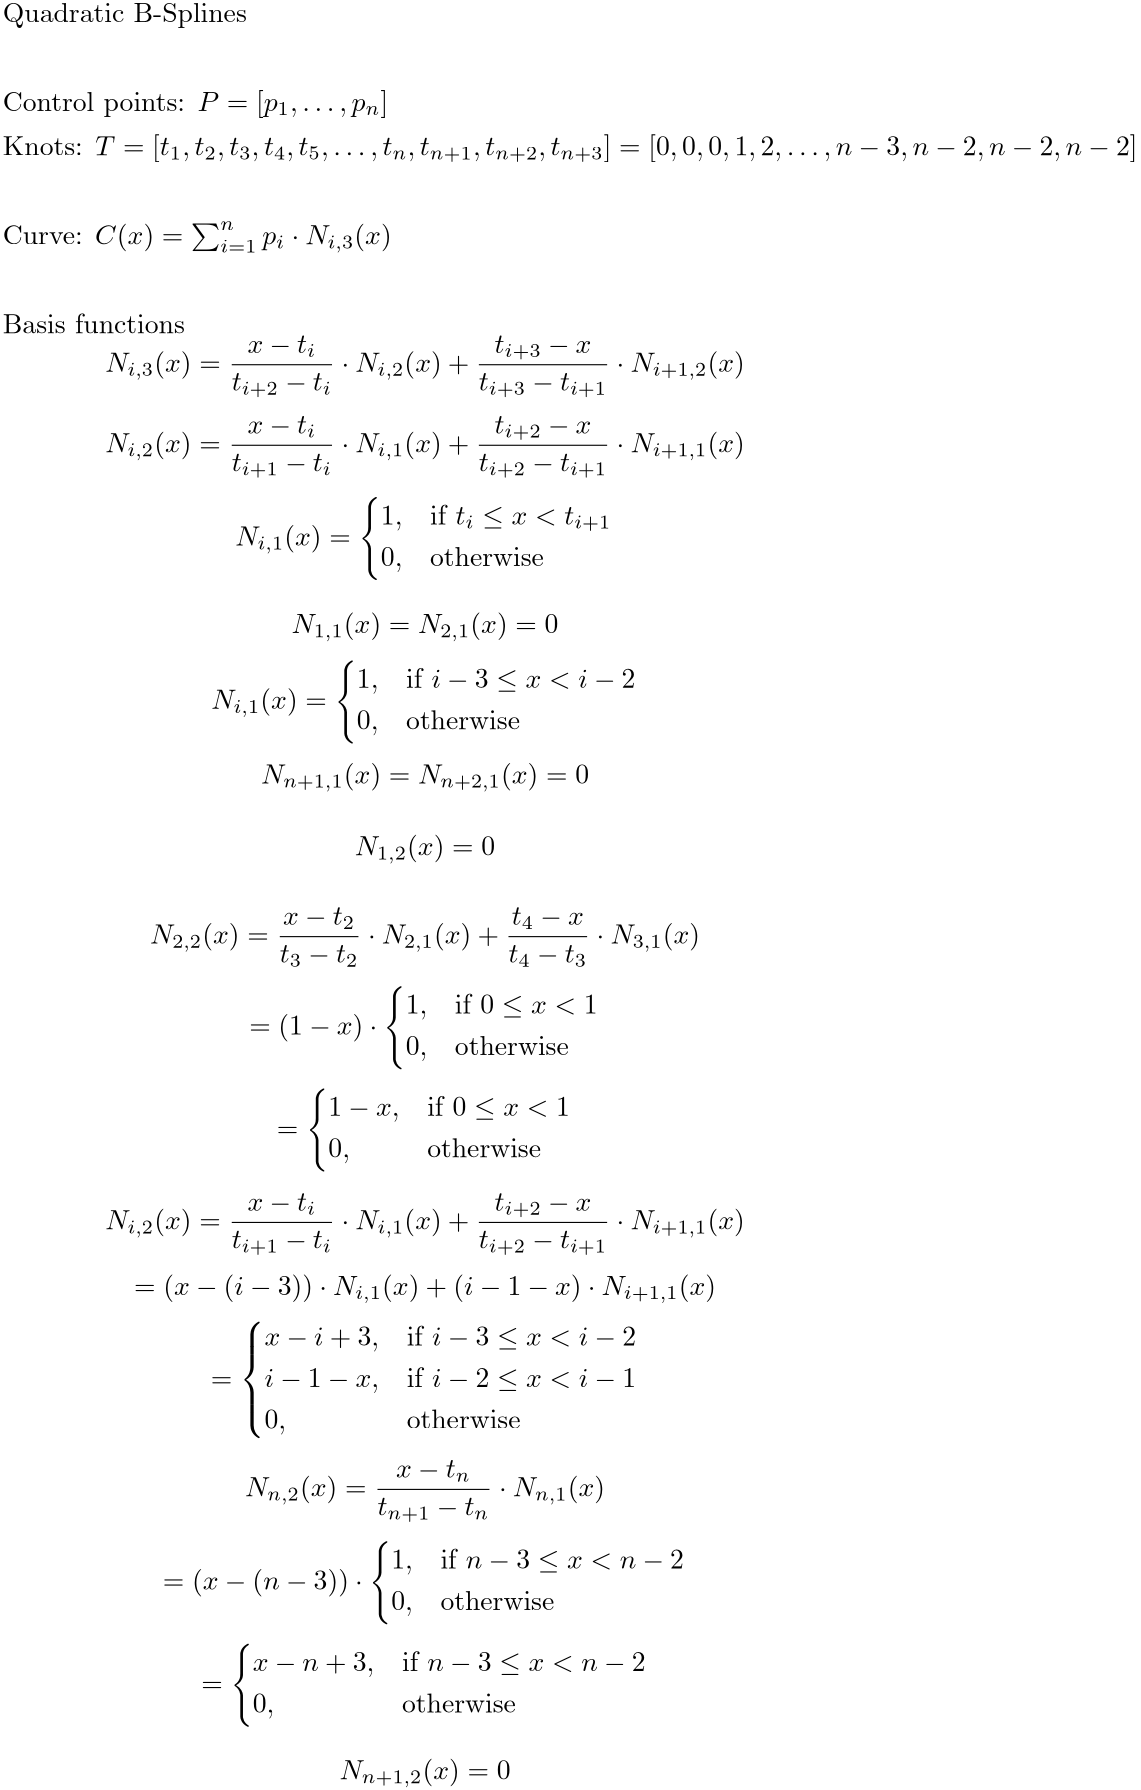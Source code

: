 <?xml version="1.0"?>
<!DOCTYPE ipe SYSTEM "ipe.dtd">
<ipe version="70005" creator="Ipe 7.1.4">
<info created="D:20150729222736" modified="D:20150729222736"/>
<preamble>\usepackage{mathtools}</preamble>
<ipestyle name="basic">
<symbol name="arrow/arc(spx)">
<path stroke="sym-stroke" fill="sym-stroke" pen="sym-pen">
0 0 m
-1 0.333 l
-1 -0.333 l
h
</path>
</symbol>
<symbol name="arrow/farc(spx)">
<path stroke="sym-stroke" fill="white" pen="sym-pen">
0 0 m
-1 0.333 l
-1 -0.333 l
h
</path>
</symbol>
<symbol name="mark/circle(sx)" transformations="translations">
<path fill="sym-stroke">
0.6 0 0 0.6 0 0 e
0.4 0 0 0.4 0 0 e
</path>
</symbol>
<symbol name="mark/disk(sx)" transformations="translations">
<path fill="sym-stroke">
0.6 0 0 0.6 0 0 e
</path>
</symbol>
<symbol name="mark/fdisk(sfx)" transformations="translations">
<group>
<path fill="sym-fill">
0.5 0 0 0.5 0 0 e
</path>
<path fill="sym-stroke" fillrule="eofill">
0.6 0 0 0.6 0 0 e
0.4 0 0 0.4 0 0 e
</path>
</group>
</symbol>
<symbol name="mark/box(sx)" transformations="translations">
<path fill="sym-stroke" fillrule="eofill">
-0.6 -0.6 m
0.6 -0.6 l
0.6 0.6 l
-0.6 0.6 l
h
-0.4 -0.4 m
0.4 -0.4 l
0.4 0.4 l
-0.4 0.4 l
h
</path>
</symbol>
<symbol name="mark/square(sx)" transformations="translations">
<path fill="sym-stroke">
-0.6 -0.6 m
0.6 -0.6 l
0.6 0.6 l
-0.6 0.6 l
h
</path>
</symbol>
<symbol name="mark/fsquare(sfx)" transformations="translations">
<group>
<path fill="sym-fill">
-0.5 -0.5 m
0.5 -0.5 l
0.5 0.5 l
-0.5 0.5 l
h
</path>
<path fill="sym-stroke" fillrule="eofill">
-0.6 -0.6 m
0.6 -0.6 l
0.6 0.6 l
-0.6 0.6 l
h
-0.4 -0.4 m
0.4 -0.4 l
0.4 0.4 l
-0.4 0.4 l
h
</path>
</group>
</symbol>
<symbol name="mark/cross(sx)" transformations="translations">
<group>
<path fill="sym-stroke">
-0.43 -0.57 m
0.57 0.43 l
0.43 0.57 l
-0.57 -0.43 l
h
</path>
<path fill="sym-stroke">
-0.43 0.57 m
0.57 -0.43 l
0.43 -0.57 l
-0.57 0.43 l
h
</path>
</group>
</symbol>
<symbol name="arrow/fnormal(spx)">
<path stroke="sym-stroke" fill="white" pen="sym-pen">
0 0 m
-1 0.333 l
-1 -0.333 l
h
</path>
</symbol>
<symbol name="arrow/pointed(spx)">
<path stroke="sym-stroke" fill="sym-stroke" pen="sym-pen">
0 0 m
-1 0.333 l
-0.8 0 l
-1 -0.333 l
h
</path>
</symbol>
<symbol name="arrow/fpointed(spx)">
<path stroke="sym-stroke" fill="white" pen="sym-pen">
0 0 m
-1 0.333 l
-0.8 0 l
-1 -0.333 l
h
</path>
</symbol>
<symbol name="arrow/linear(spx)">
<path stroke="sym-stroke" pen="sym-pen">
-1 0.333 m
0 0 l
-1 -0.333 l
</path>
</symbol>
<symbol name="arrow/fdouble(spx)">
<path stroke="sym-stroke" fill="white" pen="sym-pen">
0 0 m
-1 0.333 l
-1 -0.333 l
h
-1 0 m
-2 0.333 l
-2 -0.333 l
h
</path>
</symbol>
<symbol name="arrow/double(spx)">
<path stroke="sym-stroke" fill="sym-stroke" pen="sym-pen">
0 0 m
-1 0.333 l
-1 -0.333 l
h
-1 0 m
-2 0.333 l
-2 -0.333 l
h
</path>
</symbol>
<pen name="heavier" value="0.8"/>
<pen name="fat" value="1.2"/>
<pen name="ultrafat" value="2"/>
<symbolsize name="large" value="5"/>
<symbolsize name="small" value="2"/>
<symbolsize name="tiny" value="1.1"/>
<arrowsize name="large" value="10"/>
<arrowsize name="small" value="5"/>
<arrowsize name="tiny" value="3"/>
<color name="red" value="1 0 0"/>
<color name="green" value="0 1 0"/>
<color name="blue" value="0 0 1"/>
<color name="yellow" value="1 1 0"/>
<color name="orange" value="1 0.647 0"/>
<color name="gold" value="1 0.843 0"/>
<color name="purple" value="0.627 0.125 0.941"/>
<color name="gray" value="0.745"/>
<color name="brown" value="0.647 0.165 0.165"/>
<color name="navy" value="0 0 0.502"/>
<color name="pink" value="1 0.753 0.796"/>
<color name="seagreen" value="0.18 0.545 0.341"/>
<color name="turquoise" value="0.251 0.878 0.816"/>
<color name="violet" value="0.933 0.51 0.933"/>
<color name="darkblue" value="0 0 0.545"/>
<color name="darkcyan" value="0 0.545 0.545"/>
<color name="darkgray" value="0.663"/>
<color name="darkgreen" value="0 0.392 0"/>
<color name="darkmagenta" value="0.545 0 0.545"/>
<color name="darkorange" value="1 0.549 0"/>
<color name="darkred" value="0.545 0 0"/>
<color name="lightblue" value="0.678 0.847 0.902"/>
<color name="lightcyan" value="0.878 1 1"/>
<color name="lightgray" value="0.827"/>
<color name="lightgreen" value="0.565 0.933 0.565"/>
<color name="lightyellow" value="1 1 0.878"/>
<dashstyle name="dashed" value="[4] 0"/>
<dashstyle name="dotted" value="[1 3] 0"/>
<dashstyle name="dash dotted" value="[4 2 1 2] 0"/>
<dashstyle name="dash dot dotted" value="[4 2 1 2 1 2] 0"/>
<textsize name="large" value="\large"/>
<textsize name="Large" value="\Large"/>
<textsize name="LARGE" value="\LARGE"/>
<textsize name="huge" value="\huge"/>
<textsize name="Huge" value="\Huge"/>
<textsize name="small" value="\small"/>
<textsize name="footnote" value="\footnotesize"/>
<textsize name="tiny" value="\tiny"/>
<textstyle name="center" begin="\begin{center}" end="\end{center}"/>
<textstyle name="itemize" begin="\begin{itemize}" end="\end{itemize}"/>
<textstyle name="item" begin="\begin{itemize}\item{}" end="\end{itemize}"/>
<gridsize name="4 pts" value="4"/>
<gridsize name="8 pts (~3 mm)" value="8"/>
<gridsize name="16 pts (~6 mm)" value="16"/>
<gridsize name="32 pts (~12 mm)" value="32"/>
<gridsize name="10 pts (~3.5 mm)" value="10"/>
<gridsize name="20 pts (~7 mm)" value="20"/>
<gridsize name="14 pts (~5 mm)" value="14"/>
<gridsize name="28 pts (~10 mm)" value="28"/>
<gridsize name="56 pts (~20 mm)" value="56"/>
<anglesize name="90 deg" value="90"/>
<anglesize name="60 deg" value="60"/>
<anglesize name="45 deg" value="45"/>
<anglesize name="30 deg" value="30"/>
<anglesize name="22.5 deg" value="22.5"/>
<tiling name="falling" angle="-60" step="4" width="1"/>
<tiling name="rising" angle="30" step="4" width="1"/>
</ipestyle>
<page>
<layer name="alpha"/>
<view layers="alpha" active="alpha"/>
<text layer="alpha" transformations="translations" pos="16 816" stroke="black" type="label" width="87.948" height="6.926" depth="1.93" valign="baseline">Quadratic B-Splines</text>
<text transformations="translations" pos="16 784" stroke="black" type="label" width="138.753" height="7.473" depth="2.49" valign="baseline">$\textrm{Control points: } P = [p_1, \dots, p_n]$</text>
<text transformations="translations" pos="16 768" stroke="black" type="label" width="408.51" height="7.473" depth="2.49" valign="baseline">Knots: $T = [t_1, t_2, t_3, t_4, t_5, \dots, t_{n}, t_{n+1}, t_{n+2}, t_{n+3}] = [0,0,0,1,2,\dots, n-3,n-2,n-2,n-2]$</text>
<text transformations="translations" pos="16 736" stroke="black" type="label" width="140.002" height="8.011" depth="2.99" valign="baseline">Curve: $C(x) = \sum_{i=1}^n p_i \cdot N_{i,3}(x)$</text>
<text transformations="translations" pos="16 704" stroke="black" type="label" width="65.615" height="6.918" depth="0" valign="baseline">Basis functions</text>
<text matrix="1 0 0 1 0 16" transformations="translations" pos="16 688" stroke="black" type="minipage" width="304" height="46.884" depth="42" valign="top">\[
N_{i,3}(x) = \frac{x - t_i}{t_{i+2}-t_i} \cdot N_{i,2}(x) + \frac{t_{i+3} - x}{t_{i+3}-t_{i+1}} \cdot N_{i+1,2}(x)
\]
\[
N_{i,2}(x) = \frac{x - t_i}{t_{i+1}-t_i} \cdot N_{i,1}(x) + \frac{t_{i+2} - x}{t_{i+2}-t_{i+1}} \cdot N_{i+1,1}(x)
\]
\[
N_{i,1}(x) = \begin{dcases}
    1,&amp; \textrm{if } t_i \leq x &lt; t_{i+1}\\
    0,              &amp; \textrm{otherwise}
\end{dcases}
\]</text>
<text matrix="1 0 0 1 0 -80" transformations="translations" pos="16 688" stroke="black" type="minipage" width="304" height="36.934" depth="32.03" valign="top">\[
N_{1,1}(x) = N_{2,1}(x) = 0
\]
\[
N_{i,1}(x) = \begin{dcases}
    1,&amp; \textrm{if } i-3 \leq x &lt; i-2\\
    0,              &amp; \textrm{otherwise}
\end{dcases}
\]
\[
N_{n+1,1}(x) = N_{n+2,1}(x) = 0
\]
</text>
<text matrix="1 0 0 1 0 -160" transformations="translations" pos="16 688" stroke="black" type="minipage" width="304" height="175.994" depth="171.42" valign="top">\[
N_{1,2}(x) = 0
\]

\[
N_{2,2}(x) = \frac{x - t_2}{t_{3}-t_2} \cdot N_{2,1}(x) + \frac{t_{4} - x}{t_{4}-t_{3}} \cdot N_{3,1}(x)
\]
\[
= (1 - x) \cdot  \begin{dcases}
    1,&amp; \textrm{if } 0 \leq x &lt; 1\\
    0,              &amp; \textrm{otherwise}
\end{dcases}
\]
\[
= \begin{dcases}
    1 - x,&amp; \textrm{if } 0 \leq x &lt; 1\\
    0,              &amp; \textrm{otherwise}
\end{dcases}
\]

\[
N_{i,2}(x) = \frac{x - t_i}{t_{i+1}-t_i} \cdot N_{i,1}(x) + \frac{t_{i+2} - x}{t_{i+2}-t_{i+1}} \cdot N_{i+1,1}(x)
\]
\[
 = (x - (i-3)) \cdot N_{i,1}(x) + (i - 1 - x) \cdot N_{i+1,1}(x)
\]
\[
 = \begin{dcases}
    x - i + 3,&amp; \textrm{if } i - 3 \leq x &lt; i - 2\\
    i - 1 - x,&amp; \textrm{if } i - 2 \leq x &lt; i - 1\\
    0,              &amp; \textrm{otherwise}
\end{dcases}
\]


\[
N_{n,2}(x) = \frac{x - t_n}{t_{n+1}-t_n} \cdot N_{n,1}(x)
\]
\[
= (x - (n - 3)) \cdot  \begin{dcases}
    1,&amp; \textrm{if } n-3 \leq x &lt; n-2\\
    0,              &amp; \textrm{otherwise}
\end{dcases}
\]
\[
= \begin{dcases}
    x - n +3,&amp; \textrm{if } n-3 \leq x &lt; n-2\\
    0,              &amp; \textrm{otherwise}
\end{dcases}
\]

\[
N_{n+1,2}(x) = 0
\]</text>
</page>
</ipe>
